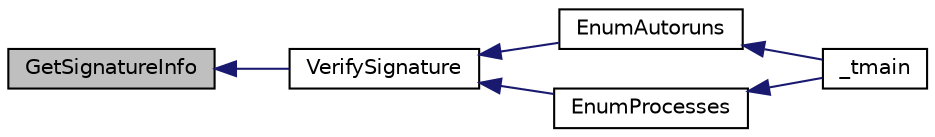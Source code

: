 digraph "GetSignatureInfo"
{
  edge [fontname="Helvetica",fontsize="10",labelfontname="Helvetica",labelfontsize="10"];
  node [fontname="Helvetica",fontsize="10",shape=record];
  rankdir="LR";
  Node45 [label="GetSignatureInfo",height=0.2,width=0.4,color="black", fillcolor="grey75", style="filled", fontcolor="black"];
  Node45 -> Node46 [dir="back",color="midnightblue",fontsize="10",style="solid",fontname="Helvetica"];
  Node46 [label="VerifySignature",height=0.2,width=0.4,color="black", fillcolor="white", style="filled",URL="$info__sec__proj_8cpp.html#ab7639f02b33e89c18fa80e63f2351f7c"];
  Node46 -> Node47 [dir="back",color="midnightblue",fontsize="10",style="solid",fontname="Helvetica"];
  Node47 [label="EnumAutoruns",height=0.2,width=0.4,color="black", fillcolor="white", style="filled",URL="$info__sec__proj_8cpp.html#a67d623d4c3942a9f3a1ef32514aca2a4"];
  Node47 -> Node48 [dir="back",color="midnightblue",fontsize="10",style="solid",fontname="Helvetica"];
  Node48 [label="_tmain",height=0.2,width=0.4,color="black", fillcolor="white", style="filled",URL="$info__sec__proj_8cpp.html#a353674c5af92be7fb389265cde4e5e03"];
  Node46 -> Node49 [dir="back",color="midnightblue",fontsize="10",style="solid",fontname="Helvetica"];
  Node49 [label="EnumProcesses",height=0.2,width=0.4,color="black", fillcolor="white", style="filled",URL="$info__sec__proj_8cpp.html#ae202b1b535d67f27ea57583cc6ebcb64"];
  Node49 -> Node48 [dir="back",color="midnightblue",fontsize="10",style="solid",fontname="Helvetica"];
}
